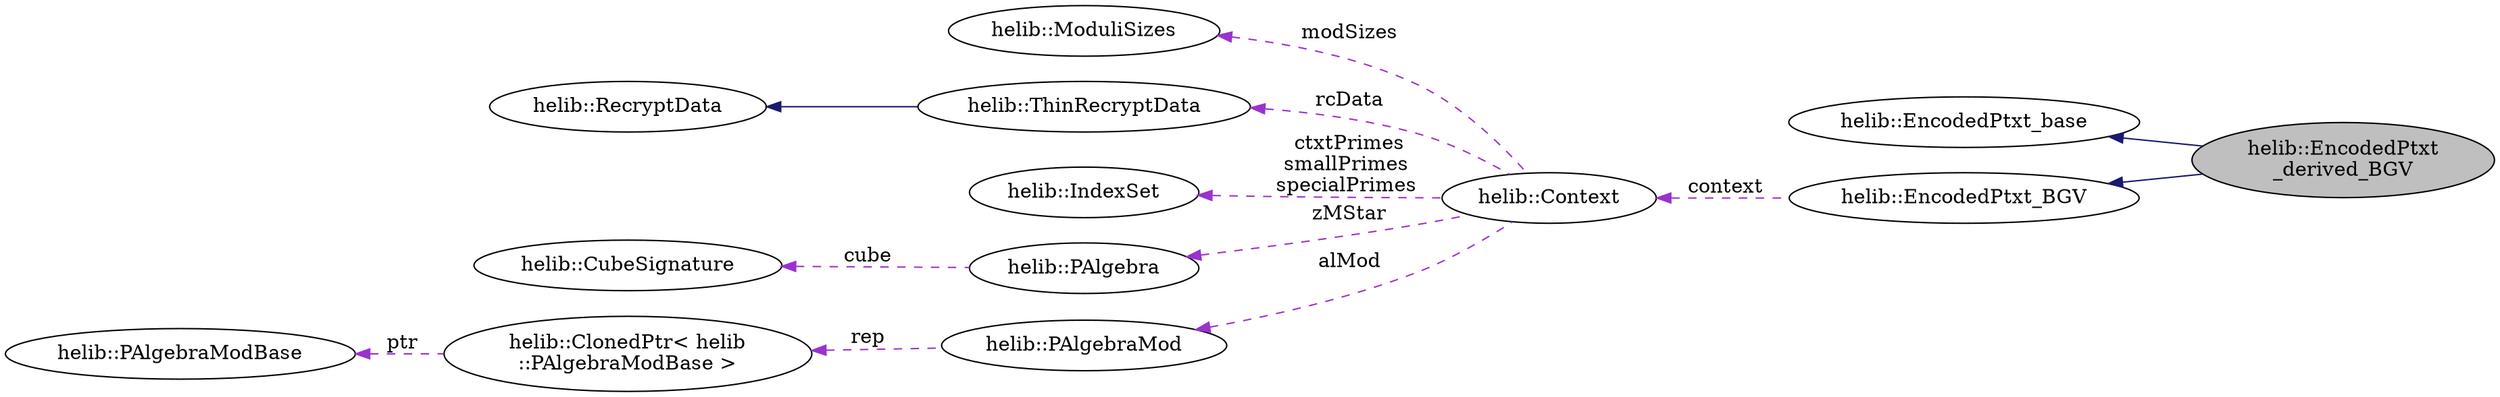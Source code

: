 digraph "helib::EncodedPtxt_derived_BGV"
{
  rankdir="LR";
  N3 [label="helib::EncodedPtxt\l_derived_BGV",color="black", fillcolor="grey75", style="filled", fontcolor="black"];
  N4 -> N3 [dir="back",color="midnightblue",style="solid"];
  N4 [label="helib::EncodedPtxt_base",color="black", fillcolor="white", style="filled",URL="$classhelib_1_1_encoded_ptxt__base.html"];
  N5 -> N3 [dir="back",color="midnightblue",style="solid"];
  N5 [label="helib::EncodedPtxt_BGV",color="black", fillcolor="white", style="filled",URL="$classhelib_1_1_encoded_ptxt___b_g_v.html"];
  N6 -> N5 [dir="back",color="darkorchid3",style="dashed",label=" context" ];
  N6 [label="helib::Context",color="black", fillcolor="white", style="filled",tooltip="Maintaining the HE scheme parameters. "];
  N7 -> N6 [dir="back",color="darkorchid3",style="dashed",label=" modSizes" ];
  N7 [label="helib::ModuliSizes",color="black", fillcolor="white", style="filled",tooltip="A helper class to map required modulo-sizes to primeSets. "];
  N8 -> N6 [dir="back",color="darkorchid3",style="dashed",label=" rcData" ];
  N8 [label="helib::ThinRecryptData",color="black", fillcolor="white", style="filled",tooltip="Same as above, but for \"thin\" bootstrapping, where the slots are assumed to contain constants..."];
  N9 -> N8 [dir="back",color="midnightblue",style="solid"];
  N9 [label="helib::RecryptData",color="black", fillcolor="white", style="filled",tooltip="A structure to hold recryption-related data inside the Context. "];
  N10 -> N6 [dir="back",color="darkorchid3",style="dashed",label=" ctxtPrimes\nsmallPrimes\nspecialPrimes" ];
  N10 [label="helib::IndexSet",color="black", fillcolor="white", style="filled",tooltip="A dynamic set of non-negative integers. "];
  N11 -> N6 [dir="back",color="darkorchid3",style="dashed",label=" zMStar" ];
  N11 [label="helib::PAlgebra",color="black", fillcolor="white", style="filled",tooltip="The structure of (Z/mZ)* /(p) "];
  N12 -> N11 [dir="back",color="darkorchid3",style="dashed",label=" cube" ];
  N12 [label="helib::CubeSignature",color="black", fillcolor="white", style="filled",tooltip="Holds a vector of dimensions for a hypercube and some additional data. "];
  N13 -> N6 [dir="back",color="darkorchid3",style="dashed",label=" alMod" ];
  N13 [label="helib::PAlgebraMod",color="black", fillcolor="white", style="filled",tooltip="The structure of Z[X]/(Phi_m(X), p) "];
  N14 -> N13 [dir="back",color="darkorchid3",style="dashed",label=" rep" ];
  N14 [label="helib::ClonedPtr\< helib\l::PAlgebraModBase \>",color="black", fillcolor="white", style="filled",URL="$classhelib_1_1_cloned_ptr.html"];
  N15 -> N14 [dir="back",color="darkorchid3",style="dashed",label=" ptr" ];
  N15 [label="helib::PAlgebraModBase",color="black", fillcolor="white", style="filled",tooltip="Virtual base class for PAlgebraMod. "];
}
digraph "helib::EncodedPtxt_derived_BGV"
{
  N0 [label="helib::EncodedPtxt\l_derived_BGV",color="black", fillcolor="grey75", style="filled", fontcolor="black"];
  N1 -> N0 [dir="back",color="midnightblue",style="solid"];
  N1 [label="helib::EncodedPtxt_base",color="black", fillcolor="white", style="filled",URL="$classhelib_1_1_encoded_ptxt__base.html"];
  N2 -> N0 [dir="back",color="midnightblue",style="solid"];
  N2 [label="helib::EncodedPtxt_BGV",color="black", fillcolor="white", style="filled",URL="$classhelib_1_1_encoded_ptxt___b_g_v.html"];
}
digraph "helib::EncodedPtxt_derived_CKKS"
{
  rankdir="LR";
  N3 [label="helib::EncodedPtxt\l_derived_CKKS",color="black", fillcolor="grey75", style="filled", fontcolor="black"];
  N4 -> N3 [dir="back",color="midnightblue",style="solid"];
  N4 [label="helib::EncodedPtxt_base",color="black", fillcolor="white", style="filled",URL="$classhelib_1_1_encoded_ptxt__base.html"];
  N5 -> N3 [dir="back",color="midnightblue",style="solid"];
  N5 [label="helib::EncodedPtxt_CKKS",color="black", fillcolor="white", style="filled",URL="$classhelib_1_1_encoded_ptxt___c_k_k_s.html"];
  N6 -> N5 [dir="back",color="darkorchid3",style="dashed",label=" context" ];
  N6 [label="helib::Context",color="black", fillcolor="white", style="filled",tooltip="Maintaining the HE scheme parameters. "];
  N7 -> N6 [dir="back",color="darkorchid3",style="dashed",label=" modSizes" ];
  N7 [label="helib::ModuliSizes",color="black", fillcolor="white", style="filled",tooltip="A helper class to map required modulo-sizes to primeSets. "];
  N8 -> N6 [dir="back",color="darkorchid3",style="dashed",label=" rcData" ];
  N8 [label="helib::ThinRecryptData",color="black", fillcolor="white", style="filled",tooltip="Same as above, but for \"thin\" bootstrapping, where the slots are assumed to contain constants..."];
  N9 -> N8 [dir="back",color="midnightblue",style="solid"];
  N9 [label="helib::RecryptData",color="black", fillcolor="white", style="filled",tooltip="A structure to hold recryption-related data inside the Context. "];
  N10 -> N6 [dir="back",color="darkorchid3",style="dashed",label=" ctxtPrimes\nsmallPrimes\nspecialPrimes" ];
  N10 [label="helib::IndexSet",color="black", fillcolor="white", style="filled",tooltip="A dynamic set of non-negative integers. "];
  N11 -> N6 [dir="back",color="darkorchid3",style="dashed",label=" zMStar" ];
  N11 [label="helib::PAlgebra",color="black", fillcolor="white", style="filled",tooltip="The structure of (Z/mZ)* /(p) "];
  N12 -> N11 [dir="back",color="darkorchid3",style="dashed",label=" cube" ];
  N12 [label="helib::CubeSignature",color="black", fillcolor="white", style="filled",tooltip="Holds a vector of dimensions for a hypercube and some additional data. "];
  N13 -> N6 [dir="back",color="darkorchid3",style="dashed",label=" alMod" ];
  N13 [label="helib::PAlgebraMod",color="black", fillcolor="white", style="filled",tooltip="The structure of Z[X]/(Phi_m(X), p) "];
  N14 -> N13 [dir="back",color="darkorchid3",style="dashed",label=" rep" ];
  N14 [label="helib::ClonedPtr\< helib\l::PAlgebraModBase \>",color="black", fillcolor="white", style="filled",URL="$classhelib_1_1_cloned_ptr.html"];
  N15 -> N14 [dir="back",color="darkorchid3",style="dashed",label=" ptr" ];
  N15 [label="helib::PAlgebraModBase",color="black", fillcolor="white", style="filled",tooltip="Virtual base class for PAlgebraMod. "];
}
digraph "helib::EncodedPtxt_derived_CKKS"
{
  N0 [label="helib::EncodedPtxt\l_derived_CKKS",color="black", fillcolor="grey75", style="filled", fontcolor="black"];
  N1 -> N0 [dir="back",color="midnightblue",style="solid"];
  N1 [label="helib::EncodedPtxt_base",color="black", fillcolor="white", style="filled",URL="$classhelib_1_1_encoded_ptxt__base.html"];
  N2 -> N0 [dir="back",color="midnightblue",style="solid"];
  N2 [label="helib::EncodedPtxt_CKKS",color="black", fillcolor="white", style="filled",URL="$classhelib_1_1_encoded_ptxt___c_k_k_s.html"];
}
digraph "helib::EncryptedArrayDerived&lt; PA_cx &gt;"
{
  rankdir="LR";
  N2 [label="helib::EncryptedArrayDerived\l\< PA_cx \>",color="black", fillcolor="grey75", style="filled", fontcolor="black"];
  N3 -> N2 [dir="back",color="midnightblue",style="solid"];
  N3 [label="helib::EncryptedArrayBase",color="black", fillcolor="white", style="filled",tooltip="virtual class for data-movement operations on arrays of slots "];
  N4 -> N2 [dir="back",color="darkorchid3",style="dashed",label=" alMod" ];
  N4 [label="helib::PAlgebraModDerived\l\< PA_cx \>",color="black", fillcolor="white", style="filled",URL="$classhelib_1_1_p_algebra_mod_derived_3_01_p_a__cx_01_4.html"];
  N5 -> N4 [dir="back",color="midnightblue",style="solid"];
  N5 [label="helib::PAlgebraModBase",color="black", fillcolor="white", style="filled",tooltip="Virtual base class for PAlgebraMod. "];
  N6 -> N4 [dir="back",color="darkorchid3",style="dashed",label=" zMStar" ];
  N6 [label="helib::PAlgebra",color="black", fillcolor="white", style="filled",tooltip="The structure of (Z/mZ)* /(p) "];
  N7 -> N6 [dir="back",color="darkorchid3",style="dashed",label=" cube" ];
  N7 [label="helib::CubeSignature",color="black", fillcolor="white", style="filled",tooltip="Holds a vector of dimensions for a hypercube and some additional data. "];
  N8 -> N2 [dir="back",color="darkorchid3",style="dashed",label=" context" ];
  N8 [label="helib::Context",color="black", fillcolor="white", style="filled",tooltip="Maintaining the HE scheme parameters. "];
  N9 -> N8 [dir="back",color="darkorchid3",style="dashed",label=" modSizes" ];
  N9 [label="helib::ModuliSizes",color="black", fillcolor="white", style="filled",tooltip="A helper class to map required modulo-sizes to primeSets. "];
  N10 -> N8 [dir="back",color="darkorchid3",style="dashed",label=" rcData" ];
  N10 [label="helib::ThinRecryptData",color="black", fillcolor="white", style="filled",tooltip="Same as above, but for \"thin\" bootstrapping, where the slots are assumed to contain constants..."];
  N11 -> N10 [dir="back",color="midnightblue",style="solid"];
  N11 [label="helib::RecryptData",color="black", fillcolor="white", style="filled",tooltip="A structure to hold recryption-related data inside the Context. "];
  N12 -> N8 [dir="back",color="darkorchid3",style="dashed",label=" ctxtPrimes\nsmallPrimes\nspecialPrimes" ];
  N12 [label="helib::IndexSet",color="black", fillcolor="white", style="filled",tooltip="A dynamic set of non-negative integers. "];
  N6 -> N8 [dir="back",color="darkorchid3",style="dashed",label=" zMStar" ];
  N13 -> N8 [dir="back",color="darkorchid3",style="dashed",label=" alMod" ];
  N13 [label="helib::PAlgebraMod",color="black", fillcolor="white", style="filled",tooltip="The structure of Z[X]/(Phi_m(X), p) "];
  N14 -> N13 [dir="back",color="darkorchid3",style="dashed",label=" rep" ];
  N14 [label="helib::ClonedPtr\< helib\l::PAlgebraModBase \>",color="black", fillcolor="white", style="filled",URL="$classhelib_1_1_cloned_ptr.html"];
  N5 -> N14 [dir="back",color="darkorchid3",style="dashed",label=" ptr" ];
}
digraph "helib::EncryptedArrayDerived&lt; PA_cx &gt;"
{
  N0 [label="helib::EncryptedArrayDerived\l\< PA_cx \>",color="black", fillcolor="grey75", style="filled", fontcolor="black"];
  N1 -> N0 [dir="back",color="midnightblue",style="solid"];
  N1 [label="helib::EncryptedArrayBase",color="black", fillcolor="white", style="filled",tooltip="virtual class for data-movement operations on arrays of slots "];
}
